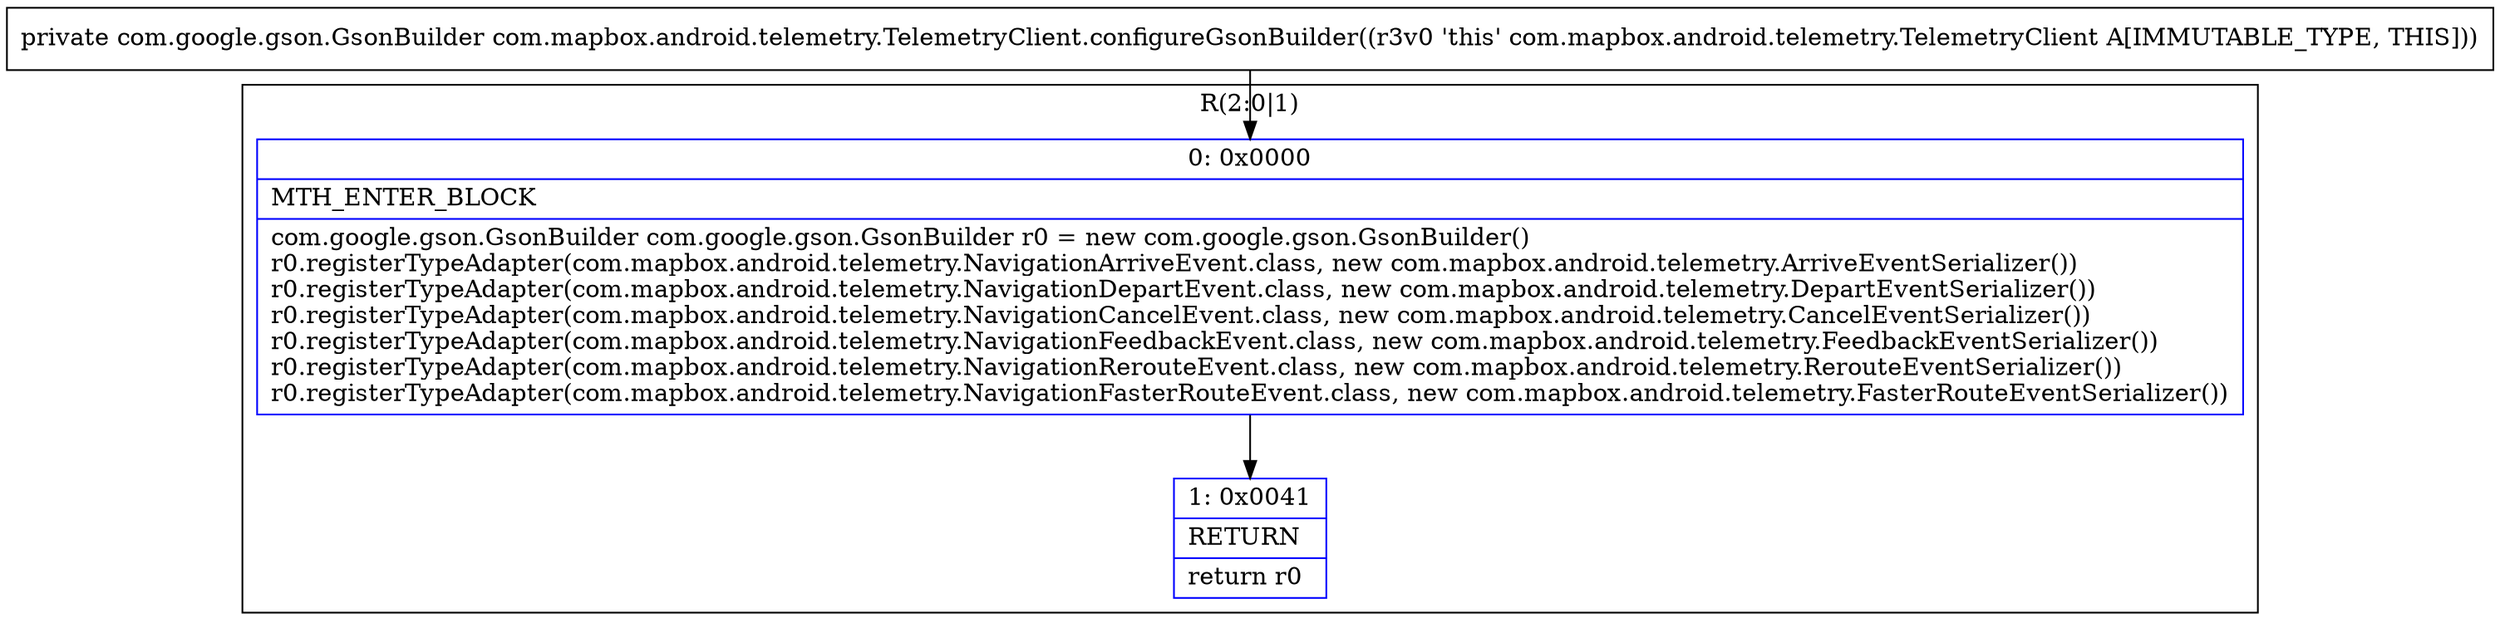 digraph "CFG forcom.mapbox.android.telemetry.TelemetryClient.configureGsonBuilder()Lcom\/google\/gson\/GsonBuilder;" {
subgraph cluster_Region_546367123 {
label = "R(2:0|1)";
node [shape=record,color=blue];
Node_0 [shape=record,label="{0\:\ 0x0000|MTH_ENTER_BLOCK\l|com.google.gson.GsonBuilder com.google.gson.GsonBuilder r0 = new com.google.gson.GsonBuilder()\lr0.registerTypeAdapter(com.mapbox.android.telemetry.NavigationArriveEvent.class, new com.mapbox.android.telemetry.ArriveEventSerializer())\lr0.registerTypeAdapter(com.mapbox.android.telemetry.NavigationDepartEvent.class, new com.mapbox.android.telemetry.DepartEventSerializer())\lr0.registerTypeAdapter(com.mapbox.android.telemetry.NavigationCancelEvent.class, new com.mapbox.android.telemetry.CancelEventSerializer())\lr0.registerTypeAdapter(com.mapbox.android.telemetry.NavigationFeedbackEvent.class, new com.mapbox.android.telemetry.FeedbackEventSerializer())\lr0.registerTypeAdapter(com.mapbox.android.telemetry.NavigationRerouteEvent.class, new com.mapbox.android.telemetry.RerouteEventSerializer())\lr0.registerTypeAdapter(com.mapbox.android.telemetry.NavigationFasterRouteEvent.class, new com.mapbox.android.telemetry.FasterRouteEventSerializer())\l}"];
Node_1 [shape=record,label="{1\:\ 0x0041|RETURN\l|return r0\l}"];
}
MethodNode[shape=record,label="{private com.google.gson.GsonBuilder com.mapbox.android.telemetry.TelemetryClient.configureGsonBuilder((r3v0 'this' com.mapbox.android.telemetry.TelemetryClient A[IMMUTABLE_TYPE, THIS])) }"];
MethodNode -> Node_0;
Node_0 -> Node_1;
}

